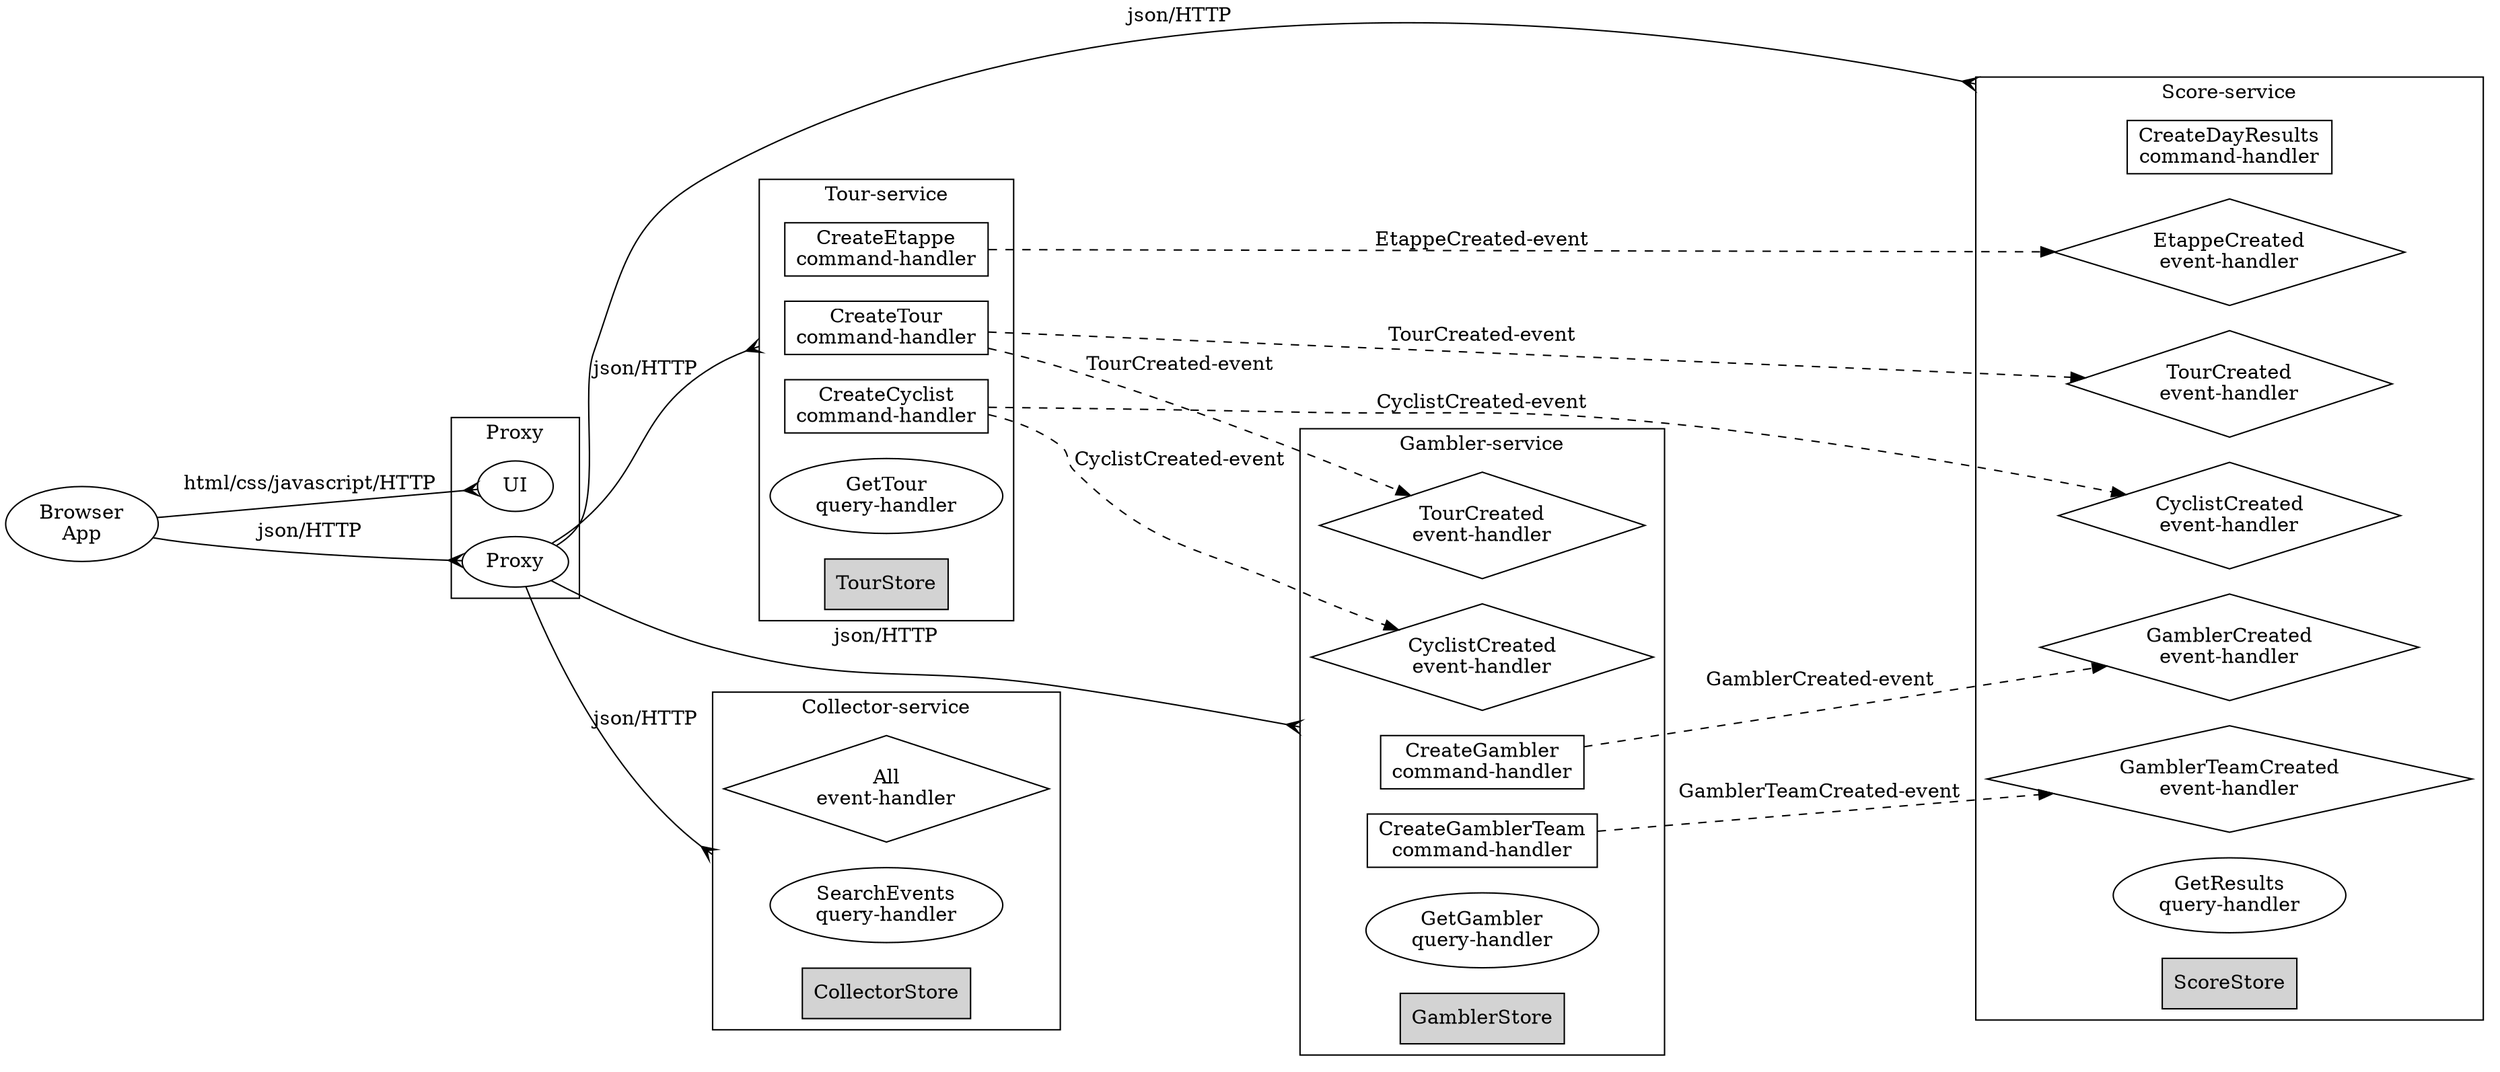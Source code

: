 // Generated automatically by microgen: do not edit manually

digraph G {
    graph [compound=true, rankdir=LR];

	subgraph clusterproxy {
        label="Proxy";

        "UI";
        "Proxy";
    }

// services

	subgraph clustertour {
		
		label="Tour-service";

		// events
		
		// commands
		
			 
				"TourCreateTour"  [label="CreateTour\ncommand-handler", shape=box];
			
		
			 
				"TourCreateCyclist"  [label="CreateCyclist\ncommand-handler", shape=box];
			
		
			 
				"TourCreateEtappe"  [label="CreateEtappe\ncommand-handler", shape=box];
			
		
			
			    "TourGetTour"  [label="GetTour\nquery-handler"];
			
		
		// store
		"TourStore" [shape=box, style=filled];
	}

	subgraph clustergambler {
		
		label="Gambler-service";

		// events
		 
			"GamblerTourCreated" [label="TourCreated\nevent-handler", shape=diamond];
		 
			"GamblerCyclistCreated" [label="CyclistCreated\nevent-handler", shape=diamond];
		
		// commands
		
			 
				"GamblerCreateGambler"  [label="CreateGambler\ncommand-handler", shape=box];
			
		
			 
				"GamblerCreateGamblerTeam"  [label="CreateGamblerTeam\ncommand-handler", shape=box];
			
		
			
			    "GamblerGetGambler"  [label="GetGambler\nquery-handler"];
			
		
		// store
		"GamblerStore" [shape=box, style=filled];
	}

	subgraph clusterscore {
		
		label="Score-service";

		// events
		 
			"ScoreGamblerTeamCreated" [label="GamblerTeamCreated\nevent-handler", shape=diamond];
		 
			"ScoreTourCreated" [label="TourCreated\nevent-handler", shape=diamond];
		 
			"ScoreEtappeCreated" [label="EtappeCreated\nevent-handler", shape=diamond];
		 
			"ScoreCyclistCreated" [label="CyclistCreated\nevent-handler", shape=diamond];
		 
			"ScoreGamblerCreated" [label="GamblerCreated\nevent-handler", shape=diamond];
		
		// commands
		
			 
				"ScoreCreateDayResults"  [label="CreateDayResults\ncommand-handler", shape=box];
			
		
			
			    "ScoreGetResults"  [label="GetResults\nquery-handler"];
			
		
		// store
		"ScoreStore" [shape=box, style=filled];
	}


	subgraph clustercollector {
		label="Collector-service";
		
		"Any" [label="All\nevent-handler", shape=diamond];
		"CollectorSearchEvents"  [label="SearchEvents\nquery-handler"];
		"CollectorStore" [shape=box, style=filled];
    }

// legend does not really clear things, so skip
//    subgraph clusterlegend {
//		label="Legend";
//		"CommandHandler"  [label="Command-handler", shape=box];
//		"EventHandler"  [label="Event-handler", shape=diamond];
//		"QueryHandler"  [label="Query-handler"];
//		"Store local to service" [shape=box, style=filled];
//   }
//	"CommandHandler" -> "EventHandler" [label="event", style=dashed];
//    "Client" -> "CommandHandler" [label="command over HTTP"];
//    "Client" -> "QueryHandler" [label="query over HTTP"];


	// edges
	"Browser\nApp" -> "UI" [label="html/css/javascript/HTTP",arrowhead=crow];
	"Browser\nApp" -> "Proxy" [label="json/HTTP",arrowhead=crow];
	
	// edges for comamnds

	
	"Proxy" -> "TourCreateTour" [label="json/HTTP", lhead=clustertour, arrowhead=crow];
	// omit other commands and queries for readability
	
	//"Proxy" -> "TourCreateCyclist" [label="json/HTTP", arrowhead=crow];
	
	//"Proxy" -> "TourCreateEtappe" [label="json/HTTP", arrowhead=crow];
	
	//"Proxy" -> "TourGetTour" [label="json/HTTP", arrowhead=crow];
	

	
	"Proxy" -> "GamblerCreateGambler" [label="json/HTTP", lhead=clustergambler, arrowhead=crow];
	// omit other commands and queries for readability
	
	//"Proxy" -> "GamblerCreateGamblerTeam" [label="json/HTTP", arrowhead=crow];
	
	//"Proxy" -> "GamblerGetGambler" [label="json/HTTP", arrowhead=crow];
	

	
	"Proxy" -> "ScoreCreateDayResults" [label="json/HTTP", lhead=clusterscore, arrowhead=crow];
	// omit other commands and queries for readability
	
	//"Proxy" -> "ScoreGetResults" [label="json/HTTP", arrowhead=crow];
	

	"Proxy" -> "CollectorSearchEvents" [label="json/HTTP", lhead=clustercollector, arrowhead=crow];

	// edges for events
	"TourCreateTour" -> "GamblerTourCreated" [label="TourCreated-event", style=dashed];
	"TourCreateTour" -> "ScoreTourCreated" [label="TourCreated-event", style=dashed];
	"TourCreateCyclist" -> "GamblerCyclistCreated" [label="CyclistCreated-event", style=dashed];
	"TourCreateCyclist" -> "ScoreCyclistCreated" [label="CyclistCreated-event", style=dashed];
	"TourCreateEtappe" -> "ScoreEtappeCreated" [label="EtappeCreated-event", style=dashed];
	"GamblerCreateGambler" -> "ScoreGamblerCreated" [label="GamblerCreated-event", style=dashed];
	"GamblerCreateGamblerTeam" -> "ScoreGamblerTeamCreated" [label="GamblerTeamCreated-event", style=dashed];


}
